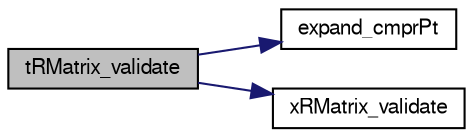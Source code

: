 digraph G
{
  edge [fontname="FreeSans",fontsize=10,labelfontname="FreeSans",labelfontsize=10];
  node [fontname="FreeSans",fontsize=10,shape=record];
  rankdir=LR;
  Node1 [label="tRMatrix_validate",height=0.2,width=0.4,color="black", fillcolor="grey75", style="filled" fontcolor="black"];
  Node1 -> Node2 [color="midnightblue",fontsize=10,style="solid",fontname="FreeSans"];
  Node2 [label="expand_cmprPt",height=0.2,width=0.4,color="black", fillcolor="white", style="filled",URL="$Mutils_8h.html#1a3b55b173f7d329b6309e56dea20024",tooltip="Expand compressed pointers in the array mp into a full set of indices in the array..."];
  Node1 -> Node3 [color="midnightblue",fontsize=10,style="solid",fontname="FreeSans"];
  Node3 [label="xRMatrix_validate",height=0.2,width=0.4,color="black", fillcolor="white", style="filled",URL="$dgCMatrix_8c.html#55c41a66ad860e5b8a31f9024a9dd6fc"];
}
